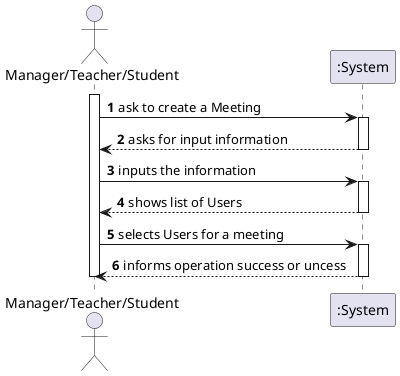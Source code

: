 @startuml
autonumber

actor "Manager/Teacher/Student" as Manager

activate Manager
Manager -> ":System" : ask to create a Meeting
activate ":System"
":System" --> Manager : asks for input information
deactivate ":System"
Manager -> ":System" : inputs the information
activate ":System"

":System" -->Manager : shows list of Users
deactivate ":System"

Manager -> ":System" : selects Users for a meeting
activate ":System"

":System" --> Manager : informs operation success or uncess
deactivate ":System"
deactivate Manager

@enduml